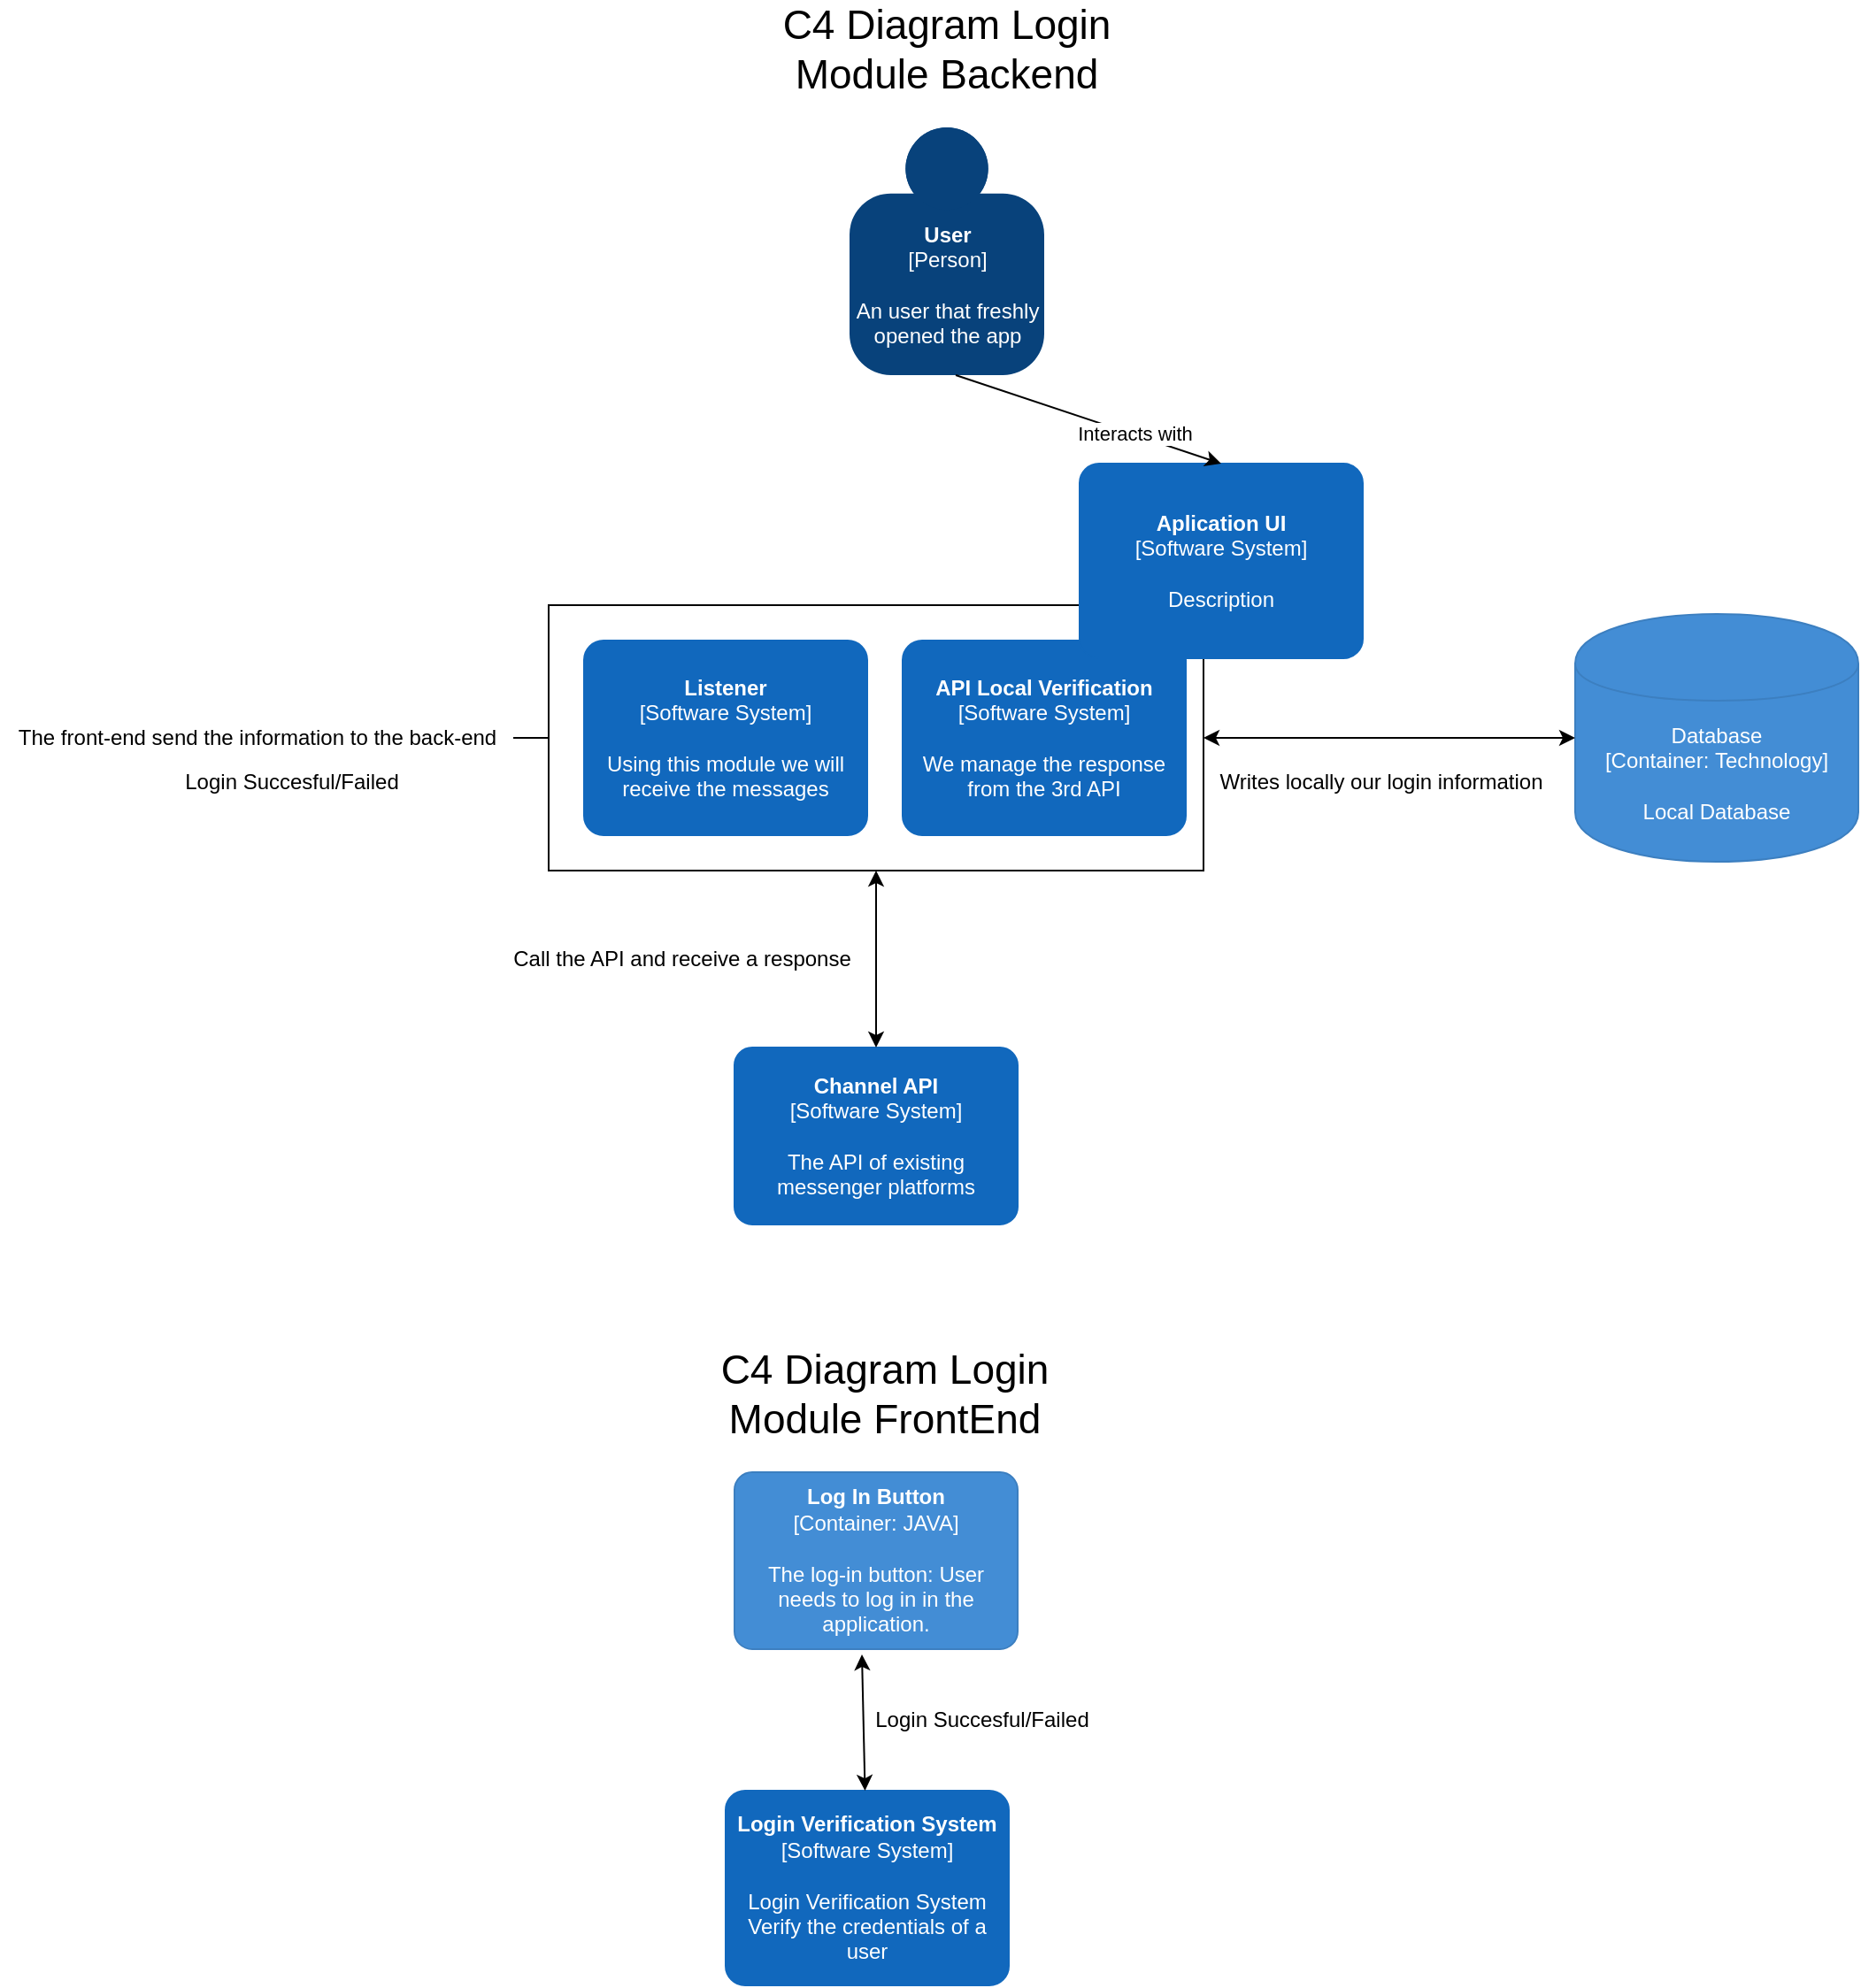 <mxfile version="14.5.3" type="github" pages="4">
  <diagram name="Login Module" id="3mVHYXctMBW3wJz3Hiqr">
    <mxGraphModel dx="1038" dy="2886" grid="1" gridSize="10" guides="1" tooltips="1" connect="1" arrows="1" fold="1" page="1" pageScale="1" pageWidth="827" pageHeight="1169" math="0" shadow="0">
      <root>
        <mxCell id="o9i_BpebNKQVFLbcYuT6-0" />
        <mxCell id="o9i_BpebNKQVFLbcYuT6-1" parent="o9i_BpebNKQVFLbcYuT6-0" />
        <mxCell id="jM7TTQUF3KDPgawycMoC-5" value="" style="edgeStyle=orthogonalEdgeStyle;rounded=0;orthogonalLoop=1;jettySize=auto;html=1;" edge="1" parent="o9i_BpebNKQVFLbcYuT6-1" source="mfj9_3gTwRDB2nDZH38S-2" target="mfj9_3gTwRDB2nDZH38S-13">
          <mxGeometry relative="1" as="geometry" />
        </mxCell>
        <mxCell id="mfj9_3gTwRDB2nDZH38S-2" value="The front-end send the information to the back-end" style="text;html=1;align=center;verticalAlign=middle;resizable=0;points=[];autosize=1;" parent="o9i_BpebNKQVFLbcYuT6-1" vertex="1">
          <mxGeometry x="90" y="-1425" width="290" height="20" as="geometry" />
        </mxCell>
        <object placeholders="1" c4Type="Database" c4Technology="Technology" c4Description="Local Database" label="%c4Type%&lt;div&gt;[Container:&amp;nbsp;%c4Technology%]&lt;/div&gt;&lt;br&gt;&lt;div&gt;%c4Description%&lt;/div&gt;" id="mfj9_3gTwRDB2nDZH38S-3">
          <mxCell style="shape=cylinder;whiteSpace=wrap;html=1;boundedLbl=1;rounded=0;labelBackgroundColor=none;fillColor=#438DD5;fontSize=12;fontColor=#ffffff;align=center;strokeColor=#3C7FC0;metaEdit=1;points=[[0.5,0,0],[1,0.25,0],[1,0.5,0],[1,0.75,0],[0.5,1,0],[0,0.75,0],[0,0.5,0],[0,0.25,0]];metaData={&quot;c4Type&quot;:{&quot;editable&quot;:false}};" parent="o9i_BpebNKQVFLbcYuT6-1" vertex="1">
            <mxGeometry x="980" y="-1485" width="160" height="140" as="geometry" />
          </mxCell>
        </object>
        <object placeholders="1" c4Name="Channel API" c4Type="Software System" c4Description="The API of existing messenger platforms" label="&lt;b&gt;%c4Name%&lt;/b&gt;&lt;div&gt;[%c4Type%]&lt;/div&gt;&lt;br&gt;&lt;div&gt;%c4Description%&lt;/div&gt;" id="mfj9_3gTwRDB2nDZH38S-4">
          <mxCell style="rounded=1;whiteSpace=wrap;html=1;labelBackgroundColor=none;fillColor=#1168BD;fontColor=#ffffff;align=center;arcSize=10;strokeColor=#1168BD;metaEdit=1;metaData={&quot;c4Type&quot;:{&quot;editable&quot;:false}};points=[[0.25,0,0],[0.5,0,0],[0.75,0,0],[1,0.25,0],[1,0.5,0],[1,0.75,0],[0.75,1,0],[0.5,1,0],[0.25,1,0],[0,0.75,0],[0,0.5,0],[0,0.25,0]];" parent="o9i_BpebNKQVFLbcYuT6-1" vertex="1">
            <mxGeometry x="505" y="-1240" width="160" height="100" as="geometry" />
          </mxCell>
        </object>
        <mxCell id="mfj9_3gTwRDB2nDZH38S-5" value="" style="endArrow=classic;startArrow=classic;html=1;entryX=0.5;entryY=0;entryDx=0;entryDy=0;entryPerimeter=0;exitX=0.5;exitY=1;exitDx=0;exitDy=0;" parent="o9i_BpebNKQVFLbcYuT6-1" source="mfj9_3gTwRDB2nDZH38S-10" target="mfj9_3gTwRDB2nDZH38S-4" edge="1">
          <mxGeometry width="50" height="50" relative="1" as="geometry">
            <mxPoint x="590" y="-1370" as="sourcePoint" />
            <mxPoint x="680" y="-1440" as="targetPoint" />
          </mxGeometry>
        </mxCell>
        <mxCell id="mfj9_3gTwRDB2nDZH38S-6" value="" style="endArrow=classic;startArrow=classic;html=1;exitX=0;exitY=0.5;exitDx=0;exitDy=0;exitPerimeter=0;entryX=1;entryY=0.5;entryDx=0;entryDy=0;" parent="o9i_BpebNKQVFLbcYuT6-1" source="mfj9_3gTwRDB2nDZH38S-3" target="mfj9_3gTwRDB2nDZH38S-10" edge="1">
          <mxGeometry width="50" height="50" relative="1" as="geometry">
            <mxPoint x="630" y="-1390" as="sourcePoint" />
            <mxPoint x="650" y="-1435" as="targetPoint" />
          </mxGeometry>
        </mxCell>
        <mxCell id="mfj9_3gTwRDB2nDZH38S-8" value="Login Succesful/Failed" style="text;html=1;strokeColor=none;fillColor=none;align=center;verticalAlign=middle;whiteSpace=wrap;rounded=0;" parent="o9i_BpebNKQVFLbcYuT6-1" vertex="1">
          <mxGeometry x="190" y="-1400" width="130" height="20" as="geometry" />
        </mxCell>
        <mxCell id="mfj9_3gTwRDB2nDZH38S-9" value="Writes locally our login information" style="text;html=1;align=center;verticalAlign=middle;resizable=0;points=[];autosize=1;" parent="o9i_BpebNKQVFLbcYuT6-1" vertex="1">
          <mxGeometry x="770" y="-1400" width="200" height="20" as="geometry" />
        </mxCell>
        <mxCell id="mfj9_3gTwRDB2nDZH38S-10" value="" style="rounded=0;whiteSpace=wrap;html=1;" parent="o9i_BpebNKQVFLbcYuT6-1" vertex="1">
          <mxGeometry x="400" y="-1490" width="370" height="150" as="geometry" />
        </mxCell>
        <mxCell id="mfj9_3gTwRDB2nDZH38S-11" value="Call the API and receive a response" style="text;html=1;align=center;verticalAlign=middle;resizable=0;points=[];autosize=1;" parent="o9i_BpebNKQVFLbcYuT6-1" vertex="1">
          <mxGeometry x="370" y="-1300" width="210" height="20" as="geometry" />
        </mxCell>
        <mxCell id="mfj9_3gTwRDB2nDZH38S-12" style="edgeStyle=orthogonalEdgeStyle;rounded=0;orthogonalLoop=1;jettySize=auto;html=1;exitX=0.5;exitY=1;exitDx=0;exitDy=0;" parent="o9i_BpebNKQVFLbcYuT6-1" source="mfj9_3gTwRDB2nDZH38S-10" target="mfj9_3gTwRDB2nDZH38S-10" edge="1">
          <mxGeometry relative="1" as="geometry" />
        </mxCell>
        <object placeholders="1" c4Name="Listener" c4Type="Software System" c4Description="Using this module we will receive the messages" label="&lt;b&gt;%c4Name%&lt;/b&gt;&lt;div&gt;[%c4Type%]&lt;/div&gt;&lt;br&gt;&lt;div&gt;%c4Description%&lt;/div&gt;" id="mfj9_3gTwRDB2nDZH38S-13">
          <mxCell style="rounded=1;whiteSpace=wrap;html=1;labelBackgroundColor=none;fillColor=#1168BD;fontColor=#ffffff;align=center;arcSize=10;strokeColor=#1168BD;metaEdit=1;metaData={&quot;c4Type&quot;:{&quot;editable&quot;:false}};points=[[0.25,0,0],[0.5,0,0],[0.75,0,0],[1,0.25,0],[1,0.5,0],[1,0.75,0],[0.75,1,0],[0.5,1,0],[0.25,1,0],[0,0.75,0],[0,0.5,0],[0,0.25,0]];" parent="o9i_BpebNKQVFLbcYuT6-1" vertex="1">
            <mxGeometry x="420" y="-1470" width="160" height="110" as="geometry" />
          </mxCell>
        </object>
        <object placeholders="1" c4Name="API Local Verification" c4Type="Software System" c4Description="We manage the response from the 3rd API" label="&lt;b&gt;%c4Name%&lt;/b&gt;&lt;div&gt;[%c4Type%]&lt;/div&gt;&lt;br&gt;&lt;div&gt;%c4Description%&lt;/div&gt;" id="mfj9_3gTwRDB2nDZH38S-14">
          <mxCell style="rounded=1;whiteSpace=wrap;html=1;labelBackgroundColor=none;fillColor=#1168BD;fontColor=#ffffff;align=center;arcSize=10;strokeColor=#1168BD;metaEdit=1;metaData={&quot;c4Type&quot;:{&quot;editable&quot;:false}};points=[[0.25,0,0],[0.5,0,0],[0.75,0,0],[1,0.25,0],[1,0.5,0],[1,0.75,0],[0.75,1,0],[0.5,1,0],[0.25,1,0],[0,0.75,0],[0,0.5,0],[0,0.25,0]];" parent="o9i_BpebNKQVFLbcYuT6-1" vertex="1">
            <mxGeometry x="600" y="-1470" width="160" height="110.0" as="geometry" />
          </mxCell>
        </object>
        <mxCell id="mfj9_3gTwRDB2nDZH38S-15" value="&lt;font style=&quot;font-size: 23px&quot;&gt;C4 Diagram Login Module Backend&lt;br&gt;&lt;br&gt;&lt;/font&gt;" style="text;html=1;strokeColor=none;fillColor=none;align=center;verticalAlign=middle;whiteSpace=wrap;rounded=0;" parent="o9i_BpebNKQVFLbcYuT6-1" vertex="1">
          <mxGeometry x="505" y="-1800" width="240" height="20" as="geometry" />
        </mxCell>
        <object placeholders="1" c4Name="Login Verification System&#xa;" c4Type="Software System" c4Description="Login Verification System&#xa;Verify the credentials of a user" label="&lt;b&gt;%c4Name%&lt;/b&gt;&lt;div&gt;[%c4Type%]&lt;/div&gt;&lt;br&gt;&lt;div&gt;%c4Description%&lt;/div&gt;" id="mfj9_3gTwRDB2nDZH38S-18">
          <mxCell style="rounded=1;whiteSpace=wrap;html=1;labelBackgroundColor=none;fillColor=#1168BD;fontColor=#ffffff;align=center;arcSize=10;strokeColor=#1168BD;metaEdit=1;metaData={&quot;c4Type&quot;:{&quot;editable&quot;:false}};points=[[0.25,0,0],[0.5,0,0],[0.75,0,0],[1,0.25,0],[1,0.5,0],[1,0.75,0],[0.75,1,0],[0.5,1,0],[0.25,1,0],[0,0.75,0],[0,0.5,0],[0,0.25,0]];" parent="o9i_BpebNKQVFLbcYuT6-1" vertex="1">
            <mxGeometry x="500" y="-820" width="160" height="110.0" as="geometry" />
          </mxCell>
        </object>
        <mxCell id="NFeTCtPL6oImeVz8NYII-0" value="&lt;font style=&quot;font-size: 23px&quot;&gt;C4 Diagram Login Module FrontEnd&lt;br&gt;&lt;br&gt;&lt;/font&gt;" style="text;html=1;strokeColor=none;fillColor=none;align=center;verticalAlign=middle;whiteSpace=wrap;rounded=0;" parent="o9i_BpebNKQVFLbcYuT6-1" vertex="1">
          <mxGeometry x="470" y="-1040" width="240" height="20" as="geometry" />
        </mxCell>
        <object placeholders="1" c4Name="Log In Button " c4Type="Container" c4Technology="JAVA" c4Description="The log-in button: User needs to log in in the application." label="&lt;b&gt;%c4Name%&lt;/b&gt;&lt;div&gt;[%c4Type%: %c4Technology%]&lt;/div&gt;&lt;br&gt;&lt;div&gt;%c4Description%&lt;/div&gt;" id="V37fsZrMIBmLFvKWEId--0">
          <mxCell style="rounded=1;whiteSpace=wrap;html=1;labelBackgroundColor=none;fillColor=#438DD5;fontColor=#ffffff;align=center;arcSize=10;strokeColor=#3C7FC0;metaEdit=1;metaData={&quot;c4Type&quot;:{&quot;editable&quot;:false}};points=[[0.25,0,0],[0.5,0,0],[0.75,0,0],[1,0.25,0],[1,0.5,0],[1,0.75,0],[0.75,1,0],[0.5,1,0],[0.25,1,0],[0,0.75,0],[0,0.5,0],[0,0.25,0]];" parent="o9i_BpebNKQVFLbcYuT6-1" vertex="1">
            <mxGeometry x="505" y="-1000" width="160" height="100" as="geometry" />
          </mxCell>
        </object>
        <mxCell id="V37fsZrMIBmLFvKWEId--3" value="" style="endArrow=classic;startArrow=classic;html=1;exitX=0.45;exitY=1.03;exitDx=0;exitDy=0;exitPerimeter=0;" parent="o9i_BpebNKQVFLbcYuT6-1" source="V37fsZrMIBmLFvKWEId--0" target="mfj9_3gTwRDB2nDZH38S-18" edge="1">
          <mxGeometry width="50" height="50" relative="1" as="geometry">
            <mxPoint x="620" y="-930" as="sourcePoint" />
            <mxPoint x="670" y="-980" as="targetPoint" />
          </mxGeometry>
        </mxCell>
        <mxCell id="V37fsZrMIBmLFvKWEId--4" value="Login Succesful/Failed" style="text;html=1;strokeColor=none;fillColor=none;align=center;verticalAlign=middle;whiteSpace=wrap;rounded=0;" parent="o9i_BpebNKQVFLbcYuT6-1" vertex="1">
          <mxGeometry x="580" y="-870" width="130" height="20" as="geometry" />
        </mxCell>
        <object placeholders="1" c4Name="User" c4Type="Person" c4Description="An user that freshly&#xa; opened the app" label="&lt;b&gt;%c4Name%&lt;/b&gt;&lt;div&gt;[%c4Type%]&lt;/div&gt;&lt;br&gt;&lt;div&gt;%c4Description%&lt;/div&gt;" id="ytyJmYb3KqyjJYJnErVl-0">
          <mxCell style="html=1;dashed=0;whitespace=wrap;fillColor=#08427b;strokeColor=none;fontColor=#ffffff;shape=mxgraph.c4.person;align=center;metaEdit=1;points=[[0.5,0,0],[1,0.5,0],[1,0.75,0],[0.75,1,0],[0.5,1,0],[0.25,1,0],[0,0.75,0],[0,0.5,0]];metaData={&quot;c4Type&quot;:{&quot;editable&quot;:false}};" vertex="1" parent="o9i_BpebNKQVFLbcYuT6-1">
            <mxGeometry x="570" y="-1760" width="110.0" height="140" as="geometry" />
          </mxCell>
        </object>
        <object placeholders="1" c4Name="Aplication UI" c4Type="Software System" c4Description="Description" label="&lt;b&gt;%c4Name%&lt;/b&gt;&lt;div&gt;[%c4Type%]&lt;/div&gt;&lt;br&gt;&lt;div&gt;%c4Description%&lt;/div&gt;" id="jM7TTQUF3KDPgawycMoC-4">
          <mxCell style="rounded=1;whiteSpace=wrap;html=1;labelBackgroundColor=none;fillColor=#1168BD;fontColor=#ffffff;align=center;arcSize=10;strokeColor=#1168BD;metaEdit=1;metaData={&quot;c4Type&quot;:{&quot;editable&quot;:false}};points=[[0.25,0,0],[0.5,0,0],[0.75,0,0],[1,0.25,0],[1,0.5,0],[1,0.75,0],[0.75,1,0],[0.5,1,0],[0.25,1,0],[0,0.75,0],[0,0.5,0],[0,0.25,0]];" vertex="1" parent="o9i_BpebNKQVFLbcYuT6-1">
            <mxGeometry x="700" y="-1570" width="160" height="110.0" as="geometry" />
          </mxCell>
        </object>
        <mxCell id="jM7TTQUF3KDPgawycMoC-6" value="" style="endArrow=classic;html=1;entryX=0.5;entryY=0;entryDx=0;entryDy=0;entryPerimeter=0;" edge="1" parent="o9i_BpebNKQVFLbcYuT6-1" target="jM7TTQUF3KDPgawycMoC-4">
          <mxGeometry width="50" height="50" relative="1" as="geometry">
            <mxPoint x="630" y="-1620" as="sourcePoint" />
            <mxPoint x="680" y="-1550" as="targetPoint" />
          </mxGeometry>
        </mxCell>
        <mxCell id="jM7TTQUF3KDPgawycMoC-7" value="Interacts with" style="edgeLabel;html=1;align=center;verticalAlign=middle;resizable=0;points=[];" vertex="1" connectable="0" parent="jM7TTQUF3KDPgawycMoC-6">
          <mxGeometry x="0.338" relative="1" as="geometry">
            <mxPoint y="-1" as="offset" />
          </mxGeometry>
        </mxCell>
      </root>
    </mxGraphModel>
  </diagram>
  <diagram name="Select Channel Module" id="QWqTEnkOtP9ACVPwiv00">
    <mxGraphModel dx="1038" dy="2886" grid="1" gridSize="10" guides="1" tooltips="1" connect="1" arrows="1" fold="1" page="1" pageScale="1" pageWidth="827" pageHeight="1169" math="0" shadow="0">
      <root>
        <mxCell id="mQUH3nDY8lA-0CQJi3Wt-0" />
        <mxCell id="mQUH3nDY8lA-0CQJi3Wt-1" parent="mQUH3nDY8lA-0CQJi3Wt-0" />
        <object placeholders="1" c4Name="Client" c4Type="Person" c4Description="The person that will use our app&#xa;" label="&lt;b&gt;%c4Name%&lt;/b&gt;&lt;div&gt;[%c4Type%]&lt;/div&gt;&lt;br&gt;&lt;div&gt;%c4Description%&lt;/div&gt;" id="FnzFOdDF_Y4rKR_L5Dfv-0">
          <mxCell style="html=1;dashed=0;whitespace=wrap;fillColor=#08427b;strokeColor=none;fontColor=#ffffff;shape=mxgraph.c4.person;align=center;metaEdit=1;points=[[0.5,0,0],[1,0.5,0],[1,0.75,0],[0.75,1,0],[0.5,1,0],[0.25,1,0],[0,0.75,0],[0,0.5,0]];metaData={&quot;c4Type&quot;:{&quot;editable&quot;:false}};" parent="mQUH3nDY8lA-0CQJi3Wt-1" vertex="1">
            <mxGeometry x="255" y="-1320" width="190" height="170" as="geometry" />
          </mxCell>
        </object>
        <mxCell id="FnzFOdDF_Y4rKR_L5Dfv-1" value="" style="endArrow=classic;html=1;exitX=0.5;exitY=1;exitDx=0;exitDy=0;exitPerimeter=0;entryX=0.5;entryY=0;entryDx=0;entryDy=0;" parent="mQUH3nDY8lA-0CQJi3Wt-1" source="FnzFOdDF_Y4rKR_L5Dfv-0" target="FnzFOdDF_Y4rKR_L5Dfv-2" edge="1">
          <mxGeometry width="50" height="50" relative="1" as="geometry">
            <mxPoint x="650" y="-760" as="sourcePoint" />
            <mxPoint x="345" y="-1080" as="targetPoint" />
          </mxGeometry>
        </mxCell>
        <mxCell id="FnzFOdDF_Y4rKR_L5Dfv-2" value="" style="rounded=0;whiteSpace=wrap;html=1;" parent="mQUH3nDY8lA-0CQJi3Wt-1" vertex="1">
          <mxGeometry x="40" y="-1075" width="620" height="225" as="geometry" />
        </mxCell>
        <object placeholders="1" c4Name="Add Channel" c4Type="Software System" c4Description="Using this button we can add new channels" label="&lt;b&gt;%c4Name%&lt;/b&gt;&lt;div&gt;[%c4Type%]&lt;/div&gt;&lt;br&gt;&lt;div&gt;%c4Description%&lt;/div&gt;" id="FnzFOdDF_Y4rKR_L5Dfv-3">
          <mxCell style="rounded=1;whiteSpace=wrap;html=1;labelBackgroundColor=none;fillColor=#1168BD;fontColor=#ffffff;align=center;arcSize=10;strokeColor=#1168BD;metaEdit=1;metaData={&quot;c4Type&quot;:{&quot;editable&quot;:false}};points=[[0.25,0,0],[0.5,0,0],[0.75,0,0],[1,0.25,0],[1,0.5,0],[1,0.75,0],[0.75,1,0],[0.5,1,0],[0.25,1,0],[0,0.75,0],[0,0.5,0],[0,0.25,0]];" parent="mQUH3nDY8lA-0CQJi3Wt-1" vertex="1">
            <mxGeometry x="70" y="-1030" width="160" height="110.0" as="geometry" />
          </mxCell>
        </object>
        <object placeholders="1" c4Name="Delete Channel" c4Type="Software System" c4Description="Description" label="&lt;b&gt;%c4Name%&lt;/b&gt;&lt;div&gt;[%c4Type%]&lt;/div&gt;&lt;br&gt;&lt;div&gt;%c4Description%&lt;/div&gt;" id="FnzFOdDF_Y4rKR_L5Dfv-4">
          <mxCell style="rounded=1;whiteSpace=wrap;html=1;labelBackgroundColor=none;fillColor=#1168BD;fontColor=#ffffff;align=center;arcSize=10;strokeColor=#1168BD;metaEdit=1;metaData={&quot;c4Type&quot;:{&quot;editable&quot;:false}};points=[[0.25,0,0],[0.5,0,0],[0.75,0,0],[1,0.25,0],[1,0.5,0],[1,0.75,0],[0.75,1,0],[0.5,1,0],[0.25,1,0],[0,0.75,0],[0,0.5,0],[0,0.25,0]];" parent="mQUH3nDY8lA-0CQJi3Wt-1" vertex="1">
            <mxGeometry x="260" y="-1030" width="160" height="110.0" as="geometry" />
          </mxCell>
        </object>
        <mxCell id="FnzFOdDF_Y4rKR_L5Dfv-5" value="Principal Board" style="text;html=1;strokeColor=none;fillColor=none;align=center;verticalAlign=middle;whiteSpace=wrap;rounded=0;" parent="mQUH3nDY8lA-0CQJi3Wt-1" vertex="1">
          <mxGeometry x="20" y="-870" width="130" height="20" as="geometry" />
        </mxCell>
        <object placeholders="1" c4Name="Select Channel" c4Type="Software System" c4Description="Using this button we will select an existing channel" label="&lt;b&gt;%c4Name%&lt;/b&gt;&lt;div&gt;[%c4Type%]&lt;/div&gt;&lt;br&gt;&lt;div&gt;%c4Description%&lt;/div&gt;" id="FnzFOdDF_Y4rKR_L5Dfv-6">
          <mxCell style="rounded=1;whiteSpace=wrap;html=1;labelBackgroundColor=none;fillColor=#1168BD;fontColor=#ffffff;align=center;arcSize=10;strokeColor=#1168BD;metaEdit=1;metaData={&quot;c4Type&quot;:{&quot;editable&quot;:false}};points=[[0.25,0,0],[0.5,0,0],[0.75,0,0],[1,0.25,0],[1,0.5,0],[1,0.75,0],[0.75,1,0],[0.5,1,0],[0.25,1,0],[0,0.75,0],[0,0.5,0],[0,0.25,0]];" parent="mQUH3nDY8lA-0CQJi3Wt-1" vertex="1">
            <mxGeometry x="460" y="-1030" width="180" height="110" as="geometry" />
          </mxCell>
        </object>
        <mxCell id="FnzFOdDF_Y4rKR_L5Dfv-7" style="edgeStyle=orthogonalEdgeStyle;rounded=0;orthogonalLoop=1;jettySize=auto;html=1;exitX=0.5;exitY=1;exitDx=0;exitDy=0;" parent="mQUH3nDY8lA-0CQJi3Wt-1" source="FnzFOdDF_Y4rKR_L5Dfv-2" target="FnzFOdDF_Y4rKR_L5Dfv-2" edge="1">
          <mxGeometry relative="1" as="geometry" />
        </mxCell>
        <mxCell id="FnzFOdDF_Y4rKR_L5Dfv-8" style="edgeStyle=orthogonalEdgeStyle;rounded=0;orthogonalLoop=1;jettySize=auto;html=1;exitX=0.5;exitY=1;exitDx=0;exitDy=0;" parent="mQUH3nDY8lA-0CQJi3Wt-1" source="FnzFOdDF_Y4rKR_L5Dfv-2" target="FnzFOdDF_Y4rKR_L5Dfv-2" edge="1">
          <mxGeometry relative="1" as="geometry" />
        </mxCell>
        <mxCell id="FnzFOdDF_Y4rKR_L5Dfv-9" style="edgeStyle=orthogonalEdgeStyle;rounded=0;orthogonalLoop=1;jettySize=auto;html=1;exitX=0.5;exitY=1;exitDx=0;exitDy=0;" parent="mQUH3nDY8lA-0CQJi3Wt-1" source="FnzFOdDF_Y4rKR_L5Dfv-2" target="FnzFOdDF_Y4rKR_L5Dfv-2" edge="1">
          <mxGeometry relative="1" as="geometry" />
        </mxCell>
        <object placeholders="1" c4Name="API Service" c4Type="Software System" c4Description="The existing messenger API" label="&lt;b&gt;%c4Name%&lt;/b&gt;&lt;div&gt;[%c4Type%]&lt;/div&gt;&lt;br&gt;&lt;div&gt;%c4Description%&lt;/div&gt;" id="FnzFOdDF_Y4rKR_L5Dfv-10">
          <mxCell style="rounded=1;whiteSpace=wrap;html=1;labelBackgroundColor=none;fillColor=#999999;fontColor=#ffffff;align=center;arcSize=10;strokeColor=#8A8A8A;metaEdit=1;metaData={&quot;c4Type&quot;:{&quot;editable&quot;:false}};points=[[0.25,0,0],[0.5,0,0],[0.75,0,0],[1,0.25,0],[1,0.5,0],[1,0.75,0],[0.75,1,0],[0.5,1,0],[0.25,1,0],[0,0.75,0],[0,0.5,0],[0,0.25,0]];" parent="mQUH3nDY8lA-0CQJi3Wt-1" vertex="1">
            <mxGeometry x="270" y="-790" width="160" height="110.0" as="geometry" />
          </mxCell>
        </object>
        <mxCell id="FnzFOdDF_Y4rKR_L5Dfv-11" value="" style="endArrow=classic;startArrow=classic;html=1;exitX=0.5;exitY=1;exitDx=0;exitDy=0;entryX=0.5;entryY=0;entryDx=0;entryDy=0;entryPerimeter=0;" parent="mQUH3nDY8lA-0CQJi3Wt-1" source="FnzFOdDF_Y4rKR_L5Dfv-2" target="FnzFOdDF_Y4rKR_L5Dfv-10" edge="1">
          <mxGeometry width="50" height="50" relative="1" as="geometry">
            <mxPoint x="350" y="-900" as="sourcePoint" />
            <mxPoint x="400" y="-950" as="targetPoint" />
          </mxGeometry>
        </mxCell>
        <object placeholders="1" c4Name="Select Channel Button " c4Type="Container" c4Technology="JAVA" c4Description="The Select Channel button that will let the costumer choose the messaging platform" label="&lt;b&gt;%c4Name%&lt;/b&gt;&lt;div&gt;[%c4Type%: %c4Technology%]&lt;/div&gt;&lt;br&gt;&lt;div&gt;%c4Description%&lt;/div&gt;" id="u-zlIi6k5A0aTZN8uA1E-0">
          <mxCell style="rounded=1;whiteSpace=wrap;html=1;labelBackgroundColor=none;fillColor=#438DD5;fontColor=#ffffff;align=center;arcSize=10;strokeColor=#3C7FC0;metaEdit=1;metaData={&quot;c4Type&quot;:{&quot;editable&quot;:false}};points=[[0.25,0,0],[0.5,0,0],[0.75,0,0],[1,0.25,0],[1,0.5,0],[1,0.75,0],[0.75,1,0],[0.5,1,0],[0.25,1,0],[0,0.75,0],[0,0.5,0],[0,0.25,0]];" parent="mQUH3nDY8lA-0CQJi3Wt-1" vertex="1">
            <mxGeometry x="300" y="-2000" width="160" height="100" as="geometry" />
          </mxCell>
        </object>
        <mxCell id="u-zlIi6k5A0aTZN8uA1E-1" value="" style="endArrow=classic;html=1;exitX=0.444;exitY=1.01;exitDx=0;exitDy=0;exitPerimeter=0;entryX=0.5;entryY=0;entryDx=0;entryDy=0;entryPerimeter=0;" parent="mQUH3nDY8lA-0CQJi3Wt-1" source="u-zlIi6k5A0aTZN8uA1E-0" edge="1">
          <mxGeometry width="50" height="50" relative="1" as="geometry">
            <mxPoint x="410" y="-1710" as="sourcePoint" />
            <mxPoint x="370" y="-1810" as="targetPoint" />
          </mxGeometry>
        </mxCell>
        <mxCell id="u-zlIi6k5A0aTZN8uA1E-2" value="The front-end send the information to the back-end" style="text;html=1;align=center;verticalAlign=middle;resizable=0;points=[];autosize=1;" parent="mQUH3nDY8lA-0CQJi3Wt-1" vertex="1">
          <mxGeometry x="80" y="-1870" width="290" height="20" as="geometry" />
        </mxCell>
        <object placeholders="1" c4Name="3rd API" c4Type="Software System" c4Description="The API of existing messenger platforms that will send us back the contact list " label="&lt;b&gt;%c4Name%&lt;/b&gt;&lt;div&gt;[%c4Type%]&lt;/div&gt;&lt;br&gt;&lt;div&gt;%c4Description%&lt;/div&gt;" id="u-zlIi6k5A0aTZN8uA1E-3">
          <mxCell style="rounded=1;whiteSpace=wrap;html=1;labelBackgroundColor=none;fillColor=#1168BD;fontColor=#ffffff;align=center;arcSize=10;strokeColor=#1168BD;metaEdit=1;metaData={&quot;c4Type&quot;:{&quot;editable&quot;:false}};points=[[0.25,0,0],[0.5,0,0],[0.75,0,0],[1,0.25,0],[1,0.5,0],[1,0.75,0],[0.75,1,0],[0.5,1,0],[0.25,1,0],[0,0.75,0],[0,0.5,0],[0,0.25,0]];" parent="mQUH3nDY8lA-0CQJi3Wt-1" vertex="1">
            <mxGeometry x="280" y="-1550" width="160" height="100" as="geometry" />
          </mxCell>
        </object>
        <mxCell id="u-zlIi6k5A0aTZN8uA1E-4" value="" style="endArrow=classic;startArrow=classic;html=1;exitX=0.5;exitY=0;exitDx=0;exitDy=0;exitPerimeter=0;entryX=0.438;entryY=0.99;entryDx=0;entryDy=0;entryPerimeter=0;" parent="mQUH3nDY8lA-0CQJi3Wt-1" target="u-zlIi6k5A0aTZN8uA1E-0" edge="1">
          <mxGeometry width="50" height="50" relative="1" as="geometry">
            <mxPoint x="370" y="-1810" as="sourcePoint" />
            <mxPoint x="460" y="-1760" as="targetPoint" />
          </mxGeometry>
        </mxCell>
        <mxCell id="u-zlIi6k5A0aTZN8uA1E-5" value="Call the API and receive a response" style="text;html=1;align=center;verticalAlign=middle;resizable=0;points=[];autosize=1;" parent="mQUH3nDY8lA-0CQJi3Wt-1" vertex="1">
          <mxGeometry x="190" y="-1620" width="210" height="20" as="geometry" />
        </mxCell>
        <mxCell id="u-zlIi6k5A0aTZN8uA1E-6" value="The back-end will send the contact list back&lt;br&gt;" style="text;html=1;align=center;verticalAlign=middle;resizable=0;points=[];autosize=1;" parent="mQUH3nDY8lA-0CQJi3Wt-1" vertex="1">
          <mxGeometry x="370" y="-1870" width="250" height="20" as="geometry" />
        </mxCell>
        <mxCell id="u-zlIi6k5A0aTZN8uA1E-7" value="" style="rounded=1;whiteSpace=wrap;html=1;" parent="mQUH3nDY8lA-0CQJi3Wt-1" vertex="1">
          <mxGeometry x="160" y="-1810" width="400" height="150" as="geometry" />
        </mxCell>
        <object placeholders="1" c4Name="Filtering" c4Type="Software System" c4Description="We will filter the information we got back from API" label="&lt;b&gt;%c4Name%&lt;/b&gt;&lt;div&gt;[%c4Type%]&lt;/div&gt;&lt;br&gt;&lt;div&gt;%c4Description%&lt;/div&gt;" id="u-zlIi6k5A0aTZN8uA1E-8">
          <mxCell style="rounded=1;whiteSpace=wrap;html=1;labelBackgroundColor=none;fillColor=#1168BD;fontColor=#ffffff;align=center;arcSize=10;strokeColor=#1168BD;metaEdit=1;metaData={&quot;c4Type&quot;:{&quot;editable&quot;:false}};points=[[0.25,0,0],[0.5,0,0],[0.75,0,0],[1,0.25,0],[1,0.5,0],[1,0.75,0],[0.75,1,0],[0.5,1,0],[0.25,1,0],[0,0.75,0],[0,0.5,0],[0,0.25,0]];" parent="mQUH3nDY8lA-0CQJi3Wt-1" vertex="1">
            <mxGeometry x="190" y="-1790" width="160" height="110.0" as="geometry" />
          </mxCell>
        </object>
        <object placeholders="1" c4Name="API Request" c4Type="Software System" c4Description="We send a request to the API in seach of the contact list" label="&lt;b&gt;%c4Name%&lt;/b&gt;&lt;div&gt;[%c4Type%]&lt;/div&gt;&lt;br&gt;&lt;div&gt;%c4Description%&lt;/div&gt;" id="u-zlIi6k5A0aTZN8uA1E-9">
          <mxCell style="rounded=0;whiteSpace=wrap;html=1;labelBackgroundColor=none;fillColor=#1168BD;fontColor=#ffffff;align=center;arcSize=10;strokeColor=#1168BD;metaEdit=1;metaData={&quot;c4Type&quot;:{&quot;editable&quot;:false}};points=[[0.25,0,0],[0.5,0,0],[0.75,0,0],[1,0.25,0],[1,0.5,0],[1,0.75,0],[0.75,1,0],[0.5,1,0],[0.25,1,0],[0,0.75,0],[0,0.5,0],[0,0.25,0]];" parent="mQUH3nDY8lA-0CQJi3Wt-1" vertex="1">
            <mxGeometry x="390" y="-1790" width="160" height="110.0" as="geometry" />
          </mxCell>
        </object>
        <mxCell id="u-zlIi6k5A0aTZN8uA1E-10" value="" style="endArrow=classic;startArrow=classic;html=1;entryX=0.5;entryY=0;entryDx=0;entryDy=0;entryPerimeter=0;exitX=0.5;exitY=1;exitDx=0;exitDy=0;exitPerimeter=0;" parent="mQUH3nDY8lA-0CQJi3Wt-1" source="u-zlIi6k5A0aTZN8uA1E-9" target="u-zlIi6k5A0aTZN8uA1E-3" edge="1">
          <mxGeometry width="50" height="50" relative="1" as="geometry">
            <mxPoint x="370" y="-1700" as="sourcePoint" />
            <mxPoint x="460" y="-1760" as="targetPoint" />
          </mxGeometry>
        </mxCell>
        <mxCell id="u-zlIi6k5A0aTZN8uA1E-11" value="" style="endArrow=classic;html=1;exitX=0;exitY=0.5;exitDx=0;exitDy=0;exitPerimeter=0;entryX=1;entryY=0.5;entryDx=0;entryDy=0;entryPerimeter=0;" parent="mQUH3nDY8lA-0CQJi3Wt-1" source="u-zlIi6k5A0aTZN8uA1E-9" target="u-zlIi6k5A0aTZN8uA1E-8" edge="1">
          <mxGeometry width="50" height="50" relative="1" as="geometry">
            <mxPoint x="410" y="-1660" as="sourcePoint" />
            <mxPoint x="460" y="-1710" as="targetPoint" />
          </mxGeometry>
        </mxCell>
        <mxCell id="qSaMrAcnF_n6ooPkf43Y-0" value="&lt;font style=&quot;font-size: 23px&quot;&gt;C4 Diagram Selection Module Backend&lt;/font&gt;" style="text;html=1;strokeColor=none;fillColor=none;align=center;verticalAlign=middle;whiteSpace=wrap;rounded=0;" parent="mQUH3nDY8lA-0CQJi3Wt-1" vertex="1">
          <mxGeometry x="210" y="-2050" width="340" height="20" as="geometry" />
        </mxCell>
        <mxCell id="wI8w5GmFMU5EdbHrGvh7-0" value="&lt;font style=&quot;font-size: 23px&quot;&gt;C4 Diagram Selection Module FrontEnd&lt;/font&gt;" style="text;html=1;strokeColor=none;fillColor=none;align=center;verticalAlign=middle;whiteSpace=wrap;rounded=0;" parent="mQUH3nDY8lA-0CQJi3Wt-1" vertex="1">
          <mxGeometry x="180" y="-1360" width="340" height="20" as="geometry" />
        </mxCell>
      </root>
    </mxGraphModel>
  </diagram>
  <diagram name="Send Message Module" id="Guk4AuIiQkaXeEMAA8VQ">
    <mxGraphModel dx="1865" dy="548" grid="1" gridSize="10" guides="1" tooltips="1" connect="1" arrows="1" fold="1" page="1" pageScale="1" pageWidth="827" pageHeight="1169" math="0" shadow="0">
      <root>
        <mxCell id="QX4rX3mfWf0FfhNPfQnd-0" />
        <mxCell id="QX4rX3mfWf0FfhNPfQnd-1" parent="QX4rX3mfWf0FfhNPfQnd-0" />
        <object placeholders="1" c4Name="User" c4Type="Person" c4Description="User that selected a contact &#xa;from the list of contacts" label="&lt;b&gt;%c4Name%&lt;/b&gt;&lt;div&gt;[%c4Type%]&lt;/div&gt;&lt;br&gt;&lt;div&gt;%c4Description%&lt;/div&gt;" id="6R8gSCNAFCSRrQYCPY57-0">
          <mxCell style="html=1;dashed=0;whitespace=wrap;fillColor=#08427b;strokeColor=none;fontColor=#ffffff;shape=mxgraph.c4.person;align=center;metaEdit=1;points=[[0.5,0,0],[1,0.5,0],[1,0.75,0],[0.75,1,0],[0.5,1,0],[0.25,1,0],[0,0.75,0],[0,0.5,0]];metaData={&quot;c4Type&quot;:{&quot;editable&quot;:false}};" parent="QX4rX3mfWf0FfhNPfQnd-1" vertex="1">
            <mxGeometry x="440" y="110" width="160" height="180" as="geometry" />
          </mxCell>
        </object>
        <mxCell id="6R8gSCNAFCSRrQYCPY57-1" value="" style="endArrow=classic;html=1;entryX=0.5;entryY=0;entryDx=0;entryDy=0;entryPerimeter=0;exitX=0.5;exitY=1;exitDx=0;exitDy=0;exitPerimeter=0;" parent="QX4rX3mfWf0FfhNPfQnd-1" source="6R8gSCNAFCSRrQYCPY57-0" target="6R8gSCNAFCSRrQYCPY57-3" edge="1">
          <mxGeometry width="50" height="50" relative="1" as="geometry">
            <mxPoint x="430" y="300" as="sourcePoint" />
            <mxPoint x="520" y="350" as="targetPoint" />
          </mxGeometry>
        </mxCell>
        <mxCell id="6R8gSCNAFCSRrQYCPY57-2" value="Interacts with" style="edgeLabel;html=1;align=center;verticalAlign=middle;resizable=0;points=[];" parent="6R8gSCNAFCSRrQYCPY57-1" vertex="1" connectable="0">
          <mxGeometry x="0.28" y="-2" relative="1" as="geometry">
            <mxPoint as="offset" />
          </mxGeometry>
        </mxCell>
        <object placeholders="1" c4Name="Aplication UI" c4Type="Container" c4Technology="Java" c4Description="Shows all the messages of the current selected contact and provides communication functionalities" label="&lt;b&gt;%c4Name%&lt;/b&gt;&lt;div&gt;[%c4Type%: %c4Technology%]&lt;/div&gt;&lt;br&gt;&lt;div&gt;%c4Description%&lt;/div&gt;" id="6R8gSCNAFCSRrQYCPY57-3">
          <mxCell style="rounded=1;whiteSpace=wrap;html=1;labelBackgroundColor=none;fillColor=#438DD5;fontColor=#ffffff;align=center;arcSize=10;strokeColor=#3C7FC0;metaEdit=1;metaData={&quot;c4Type&quot;:{&quot;editable&quot;:false}};points=[[0.25,0,0],[0.5,0,0],[0.75,0,0],[1,0.25,0],[1,0.5,0],[1,0.75,0],[0.75,1,0],[0.5,1,0],[0.25,1,0],[0,0.75,0],[0,0.5,0],[0,0.25,0]];" parent="QX4rX3mfWf0FfhNPfQnd-1" vertex="1">
            <mxGeometry x="440" y="360" width="160" height="110.0" as="geometry" />
          </mxCell>
        </object>
        <object placeholders="1" c4Name="Aplication API" c4Type="ExecutionEnvironment" c4Application="v1.0" label="&lt;div style=&quot;text-align: left&quot;&gt;%c4Name%&lt;/div&gt;&lt;div style=&quot;text-align: left&quot;&gt;[%c4Application%]&lt;/div&gt;" id="6R8gSCNAFCSRrQYCPY57-4">
          <mxCell style="rounded=1;whiteSpace=wrap;html=1;labelBackgroundColor=none;fillColor=#ffffff;fontColor=#000000;align=left;arcSize=5;strokeColor=#000000;verticalAlign=bottom;metaEdit=1;metaData={&quot;c4Type&quot;:{&quot;editable&quot;:false}};points=[[0.25,0,0],[0.5,0,0],[0.75,0,0],[1,0.25,0],[1,0.5,0],[1,0.75,0],[0.75,1,0],[0.5,1,0],[0.25,1,0],[0,0.75,0],[0,0.5,0],[0,0.25,0]];" parent="QX4rX3mfWf0FfhNPfQnd-1" vertex="1">
            <mxGeometry x="150" y="555" width="570" height="180" as="geometry" />
          </mxCell>
        </object>
        <mxCell id="6R8gSCNAFCSRrQYCPY57-5" value="" style="endArrow=classic;html=1;entryX=0.5;entryY=0;entryDx=0;entryDy=0;entryPerimeter=0;exitX=0.25;exitY=1;exitDx=0;exitDy=0;exitPerimeter=0;" parent="QX4rX3mfWf0FfhNPfQnd-1" source="6R8gSCNAFCSRrQYCPY57-3" target="EmnsGkhcUmimmquGP0d--0" edge="1">
          <mxGeometry width="50" height="50" relative="1" as="geometry">
            <mxPoint x="530" y="280" as="sourcePoint" />
            <mxPoint x="250" y="575" as="targetPoint" />
          </mxGeometry>
        </mxCell>
        <mxCell id="6R8gSCNAFCSRrQYCPY57-6" value="Makes API calls to&amp;nbsp;" style="edgeLabel;html=1;align=center;verticalAlign=middle;resizable=0;points=[];" parent="6R8gSCNAFCSRrQYCPY57-5" vertex="1" connectable="0">
          <mxGeometry x="0.28" y="-2" relative="1" as="geometry">
            <mxPoint x="27.91" y="-18.52" as="offset" />
          </mxGeometry>
        </mxCell>
        <mxCell id="ohcIhqdVafqrEyvv1l_J-3" value="" style="endArrow=classic;html=1;entryX=0.5;entryY=0;entryDx=0;entryDy=0;entryPerimeter=0;exitX=0.5;exitY=1;exitDx=0;exitDy=0;exitPerimeter=0;" parent="QX4rX3mfWf0FfhNPfQnd-1" source="6R8gSCNAFCSRrQYCPY57-3" target="EmnsGkhcUmimmquGP0d--1" edge="1">
          <mxGeometry width="50" height="50" relative="1" as="geometry">
            <mxPoint x="490" y="450" as="sourcePoint" />
            <mxPoint x="420" y="575" as="targetPoint" />
          </mxGeometry>
        </mxCell>
        <mxCell id="ohcIhqdVafqrEyvv1l_J-4" value="Makes API calls to&amp;nbsp;" style="edgeLabel;html=1;align=center;verticalAlign=middle;resizable=0;points=[];" parent="ohcIhqdVafqrEyvv1l_J-3" vertex="1" connectable="0">
          <mxGeometry x="0.28" y="-2" relative="1" as="geometry">
            <mxPoint x="38.85" y="-24.25" as="offset" />
          </mxGeometry>
        </mxCell>
        <mxCell id="ohcIhqdVafqrEyvv1l_J-6" value="" style="endArrow=classic;html=1;entryX=0.5;entryY=0;entryDx=0;entryDy=0;entryPerimeter=0;exitX=0.75;exitY=1;exitDx=0;exitDy=0;exitPerimeter=0;" parent="QX4rX3mfWf0FfhNPfQnd-1" source="6R8gSCNAFCSRrQYCPY57-3" target="EmnsGkhcUmimmquGP0d--2" edge="1">
          <mxGeometry width="50" height="50" relative="1" as="geometry">
            <mxPoint x="530" y="450" as="sourcePoint" />
            <mxPoint x="610" y="575" as="targetPoint" />
          </mxGeometry>
        </mxCell>
        <mxCell id="ohcIhqdVafqrEyvv1l_J-7" value="Makes API calls to&amp;nbsp;" style="edgeLabel;html=1;align=center;verticalAlign=middle;resizable=0;points=[];" parent="ohcIhqdVafqrEyvv1l_J-6" vertex="1" connectable="0">
          <mxGeometry x="0.28" y="-2" relative="1" as="geometry">
            <mxPoint x="9.66" y="-15.92" as="offset" />
          </mxGeometry>
        </mxCell>
        <object placeholders="1" c4Name="Channel API" c4Type="Software System" c4Description="The internal API of the current channel" label="&lt;b&gt;%c4Name%&lt;/b&gt;&lt;div&gt;[%c4Type%]&lt;/div&gt;&lt;br&gt;&lt;div&gt;%c4Description%&lt;/div&gt;" id="ohcIhqdVafqrEyvv1l_J-8">
          <mxCell style="rounded=1;whiteSpace=wrap;html=1;labelBackgroundColor=none;fillColor=#999999;fontColor=#ffffff;align=center;arcSize=10;strokeColor=#8A8A8A;metaEdit=1;metaData={&quot;c4Type&quot;:{&quot;editable&quot;:false}};points=[[0.25,0,0],[0.5,0,0],[0.75,0,0],[1,0.25,0],[1,0.5,0],[1,0.75,0],[0.75,1,0],[0.5,1,0],[0.25,1,0],[0,0.75,0],[0,0.5,0],[0,0.25,0]];" parent="QX4rX3mfWf0FfhNPfQnd-1" vertex="1">
            <mxGeometry x="920" y="575" width="160" height="110.0" as="geometry" />
          </mxCell>
        </object>
        <mxCell id="KIyKfca_J-JseW51ahed-0" value="" style="endArrow=classic;html=1;entryX=0;entryY=0.5;entryDx=0;entryDy=0;entryPerimeter=0;exitX=1;exitY=0.5;exitDx=0;exitDy=0;exitPerimeter=0;" parent="QX4rX3mfWf0FfhNPfQnd-1" source="6R8gSCNAFCSRrQYCPY57-4" target="ohcIhqdVafqrEyvv1l_J-8" edge="1">
          <mxGeometry width="50" height="50" relative="1" as="geometry">
            <mxPoint x="530" y="710" as="sourcePoint" />
            <mxPoint x="440" y="780" as="targetPoint" />
            <Array as="points" />
          </mxGeometry>
        </mxCell>
        <mxCell id="KIyKfca_J-JseW51ahed-1" value="Makes API calls to" style="edgeLabel;html=1;align=center;verticalAlign=middle;resizable=0;points=[];" parent="KIyKfca_J-JseW51ahed-0" vertex="1" connectable="0">
          <mxGeometry x="0.28" y="-2" relative="1" as="geometry">
            <mxPoint x="-17.79" y="-2.42" as="offset" />
          </mxGeometry>
        </mxCell>
        <object placeholders="1" c4Name="Get messages" c4Type="Component" c4Technology="Java" c4Description="This return all the messages between the current &#xa;user and contact" label="&lt;b&gt;%c4Name%&lt;/b&gt;&lt;div&gt;[%c4Type%: %c4Technology%]&lt;/div&gt;&lt;br&gt;&lt;div&gt;%c4Description%&lt;/div&gt;" id="EmnsGkhcUmimmquGP0d--0">
          <mxCell style="rounded=1;whiteSpace=wrap;html=1;labelBackgroundColor=none;fillColor=#85BBF0;fontColor=#ffffff;align=center;arcSize=10;strokeColor=#78A8D8;metaEdit=1;metaData={&quot;c4Type&quot;:{&quot;editable&quot;:false}};points=[[0.25,0,0],[0.5,0,0],[0.75,0,0],[1,0.25,0],[1,0.5,0],[1,0.75,0],[0.75,1,0],[0.5,1,0],[0.25,1,0],[0,0.75,0],[0,0.5,0],[0,0.25,0]];" parent="QX4rX3mfWf0FfhNPfQnd-1" vertex="1">
            <mxGeometry x="170" y="580" width="160" height="110.0" as="geometry" />
          </mxCell>
        </object>
        <object placeholders="1" c4Name="Send messages" c4Type="Component" c4Technology="Java" c4Description="Sending a message from the current user &#xa;to the selected contact" label="&lt;b&gt;%c4Name%&lt;/b&gt;&lt;div&gt;[%c4Type%: %c4Technology%]&lt;/div&gt;&lt;br&gt;&lt;div&gt;%c4Description%&lt;/div&gt;" id="EmnsGkhcUmimmquGP0d--1">
          <mxCell style="rounded=1;whiteSpace=wrap;html=1;labelBackgroundColor=none;fillColor=#85BBF0;fontColor=#ffffff;align=center;arcSize=10;strokeColor=#78A8D8;metaEdit=1;metaData={&quot;c4Type&quot;:{&quot;editable&quot;:false}};points=[[0.25,0,0],[0.5,0,0],[0.75,0,0],[1,0.25,0],[1,0.5,0],[1,0.75,0],[0.75,1,0],[0.5,1,0],[0.25,1,0],[0,0.75,0],[0,0.5,0],[0,0.25,0]];" parent="QX4rX3mfWf0FfhNPfQnd-1" vertex="1">
            <mxGeometry x="360" y="580" width="160" height="110.0" as="geometry" />
          </mxCell>
        </object>
        <object placeholders="1" c4Name="Delete messages" c4Type="Component" c4Technology="Java" c4Description="Delete a message sent by the current user in &#xa;the conversation with the selected contact" label="&lt;b&gt;%c4Name%&lt;/b&gt;&lt;div&gt;[%c4Type%: %c4Technology%]&lt;/div&gt;&lt;br&gt;&lt;div&gt;%c4Description%&lt;/div&gt;" id="EmnsGkhcUmimmquGP0d--2">
          <mxCell style="rounded=1;whiteSpace=wrap;html=1;labelBackgroundColor=none;fillColor=#85BBF0;fontColor=#ffffff;align=center;arcSize=10;strokeColor=#78A8D8;metaEdit=1;metaData={&quot;c4Type&quot;:{&quot;editable&quot;:false}};points=[[0.25,0,0],[0.5,0,0],[0.75,0,0],[1,0.25,0],[1,0.5,0],[1,0.75,0],[0.75,1,0],[0.5,1,0],[0.25,1,0],[0,0.75,0],[0,0.5,0],[0,0.25,0]];" parent="QX4rX3mfWf0FfhNPfQnd-1" vertex="1">
            <mxGeometry x="544" y="580" width="160" height="140" as="geometry" />
          </mxCell>
        </object>
        <mxCell id="nG8YuCkV-VJ1jOARAMvB-0" value="&lt;span style=&quot;font-size: 23px&quot;&gt;C4 Diagram Messaging Module Backend&lt;/span&gt;" style="text;html=1;strokeColor=none;fillColor=none;align=center;verticalAlign=middle;whiteSpace=wrap;rounded=0;" parent="QX4rX3mfWf0FfhNPfQnd-1" vertex="1">
          <mxGeometry x="380" y="10" width="270" height="120" as="geometry" />
        </mxCell>
        <mxCell id="khPhi1jvVoZMHtFzV4vd-0" value="&lt;span style=&quot;font-size: 23px&quot;&gt;C4 Diagram Messaging Module FrontEnd&lt;/span&gt;" style="text;html=1;strokeColor=none;fillColor=none;align=center;verticalAlign=middle;whiteSpace=wrap;rounded=0;" parent="QX4rX3mfWf0FfhNPfQnd-1" vertex="1">
          <mxGeometry x="410" y="780" width="270" height="120" as="geometry" />
        </mxCell>
        <mxCell id="5uIkAF7zUP4JdlkCsUGo-11" style="edgeStyle=orthogonalEdgeStyle;rounded=0;orthogonalLoop=1;jettySize=auto;html=1;" parent="QX4rX3mfWf0FfhNPfQnd-1" source="5uIkAF7zUP4JdlkCsUGo-12" target="5uIkAF7zUP4JdlkCsUGo-15" edge="1">
          <mxGeometry relative="1" as="geometry">
            <mxPoint x="533" y="1110" as="targetPoint" />
          </mxGeometry>
        </mxCell>
        <object placeholders="1" c4Name="User" c4Type="Person" c4Description="User that selected a contact &#xa;from the list of contacts" label="&lt;b&gt;%c4Name%&lt;/b&gt;&lt;div&gt;[%c4Type%]&lt;/div&gt;&lt;br&gt;&lt;div&gt;%c4Description%&lt;/div&gt;" id="5uIkAF7zUP4JdlkCsUGo-12">
          <mxCell style="html=1;dashed=0;whitespace=wrap;fillColor=#08427b;strokeColor=none;fontColor=#ffffff;shape=mxgraph.c4.person;align=center;metaEdit=1;points=[[0.5,0,0],[1,0.5,0],[1,0.75,0],[0.75,1,0],[0.5,1,0],[0.25,1,0],[0,0.75,0],[0,0.5,0]];metaData={&quot;c4Type&quot;:{&quot;editable&quot;:false}};" parent="QX4rX3mfWf0FfhNPfQnd-1" vertex="1">
            <mxGeometry x="471" y="880" width="156" height="130" as="geometry" />
          </mxCell>
        </object>
        <mxCell id="5uIkAF7zUP4JdlkCsUGo-13" value="Successeful login" style="text;html=1;align=center;verticalAlign=middle;resizable=0;points=[];autosize=1;" parent="QX4rX3mfWf0FfhNPfQnd-1" vertex="1">
          <mxGeometry x="478" y="1050" width="110" height="20" as="geometry" />
        </mxCell>
        <mxCell id="5uIkAF7zUP4JdlkCsUGo-14" style="edgeStyle=orthogonalEdgeStyle;rounded=0;orthogonalLoop=1;jettySize=auto;html=1;" parent="QX4rX3mfWf0FfhNPfQnd-1" source="5uIkAF7zUP4JdlkCsUGo-15" edge="1">
          <mxGeometry relative="1" as="geometry">
            <mxPoint x="129" y="1260" as="targetPoint" />
          </mxGeometry>
        </mxCell>
        <object placeholders="1" c4Name="hostname" c4Type="DeploymentNode" c4OperationSystem="operationSystem" c4ScalingFactor="scalingFactor" label="&lt;div style=&quot;text-align: left&quot;&gt;%c4Name%&lt;/div&gt;&lt;div style=&quot;text-align: left&quot;&gt;[%c4OperationSystem%]&lt;/div&gt;&lt;div style=&quot;text-align: right&quot;&gt;%c4ScalingFactor%&lt;/div&gt;" id="5uIkAF7zUP4JdlkCsUGo-15">
          <mxCell style="rounded=1;whiteSpace=wrap;html=1;labelBackgroundColor=none;fillColor=#ffffff;fontColor=#000000;align=left;arcSize=5;strokeColor=#000000;verticalAlign=bottom;metaEdit=1;metaData={&quot;c4Type&quot;:{&quot;editable&quot;:false}};points=[[0.25,0,0],[0.5,0,0],[0.75,0,0],[1,0.25,0],[1,0.5,0],[1,0.75,0],[0.75,1,0],[0.5,1,0],[0.25,1,0],[0,0.75,0],[0,0.5,0],[0,0.25,0]];" parent="QX4rX3mfWf0FfhNPfQnd-1" vertex="1">
            <mxGeometry x="239" y="1120" width="620" height="280" as="geometry" />
          </mxCell>
        </object>
        <object placeholders="1" c4Name="Send messages" c4Type="Software System" c4Description="Send messages" label="&lt;b&gt;%c4Name%&lt;/b&gt;&lt;div&gt;[%c4Type%]&lt;/div&gt;&lt;br&gt;&lt;div&gt;%c4Description%&lt;/div&gt;" id="5uIkAF7zUP4JdlkCsUGo-16">
          <mxCell style="rounded=1;whiteSpace=wrap;html=1;labelBackgroundColor=none;fillColor=#1168BD;fontColor=#ffffff;align=center;arcSize=10;strokeColor=#1168BD;metaEdit=1;metaData={&quot;c4Type&quot;:{&quot;editable&quot;:false}};points=[[0.25,0,0],[0.5,0,0],[0.75,0,0],[1,0.25,0],[1,0.5,0],[1,0.75,0],[0.75,1,0],[0.5,1,0],[0.25,1,0],[0,0.75,0],[0,0.5,0],[0,0.25,0]];" parent="QX4rX3mfWf0FfhNPfQnd-1" vertex="1">
            <mxGeometry x="309" y="1140" width="160" height="110.0" as="geometry" />
          </mxCell>
        </object>
        <object placeholders="1" c4Name="Receive" c4Type="Software System" c4Description="Receive messages" label="&lt;b&gt;%c4Name%&lt;/b&gt;&lt;div&gt;[%c4Type%]&lt;/div&gt;&lt;br&gt;&lt;div&gt;%c4Description%&lt;/div&gt;" id="5uIkAF7zUP4JdlkCsUGo-17">
          <mxCell style="rounded=1;whiteSpace=wrap;html=1;labelBackgroundColor=none;fillColor=#1168BD;fontColor=#ffffff;align=center;arcSize=10;strokeColor=#1168BD;metaEdit=1;metaData={&quot;c4Type&quot;:{&quot;editable&quot;:false}};points=[[0.25,0,0],[0.5,0,0],[0.75,0,0],[1,0.25,0],[1,0.5,0],[1,0.75,0],[0.75,1,0],[0.5,1,0],[0.25,1,0],[0,0.75,0],[0,0.5,0],[0,0.25,0]];" parent="QX4rX3mfWf0FfhNPfQnd-1" vertex="1">
            <mxGeometry x="489" y="1140" width="160" height="110.0" as="geometry" />
          </mxCell>
        </object>
        <object placeholders="1" c4Name="Delete" c4Type="Software System" c4Description="Delete messages" label="&lt;b&gt;%c4Name%&lt;/b&gt;&lt;div&gt;[%c4Type%]&lt;/div&gt;&lt;br&gt;&lt;div&gt;%c4Description%&lt;/div&gt;" id="5uIkAF7zUP4JdlkCsUGo-18">
          <mxCell style="rounded=1;whiteSpace=wrap;html=1;labelBackgroundColor=none;fillColor=#1168BD;fontColor=#ffffff;align=center;arcSize=10;strokeColor=#1168BD;metaEdit=1;metaData={&quot;c4Type&quot;:{&quot;editable&quot;:false}};points=[[0.25,0,0],[0.5,0,0],[0.75,0,0],[1,0.25,0],[1,0.5,0],[1,0.75,0],[0.75,1,0],[0.5,1,0],[0.25,1,0],[0,0.75,0],[0,0.5,0],[0,0.25,0]];" parent="QX4rX3mfWf0FfhNPfQnd-1" vertex="1">
            <mxGeometry x="669" y="1140" width="160" height="110.0" as="geometry" />
          </mxCell>
        </object>
        <object placeholders="1" c4Name="Comment" c4Type="Software System" c4Description="Comment messages" label="&lt;b&gt;%c4Name%&lt;/b&gt;&lt;div&gt;[%c4Type%]&lt;/div&gt;&lt;br&gt;&lt;div&gt;%c4Description%&lt;/div&gt;" id="5uIkAF7zUP4JdlkCsUGo-19">
          <mxCell style="rounded=1;whiteSpace=wrap;html=1;labelBackgroundColor=none;fillColor=#1168BD;fontColor=#ffffff;align=center;arcSize=10;strokeColor=#1168BD;metaEdit=1;metaData={&quot;c4Type&quot;:{&quot;editable&quot;:false}};points=[[0.25,0,0],[0.5,0,0],[0.75,0,0],[1,0.25,0],[1,0.5,0],[1,0.75,0],[0.75,1,0],[0.5,1,0],[0.25,1,0],[0,0.75,0],[0,0.5,0],[0,0.25,0]];" parent="QX4rX3mfWf0FfhNPfQnd-1" vertex="1">
            <mxGeometry x="369" y="1270" width="160" height="110.0" as="geometry" />
          </mxCell>
        </object>
        <object placeholders="1" c4Name="React" c4Type="Software System" c4Description="React to messages" label="&lt;b&gt;%c4Name%&lt;/b&gt;&lt;div&gt;[%c4Type%]&lt;/div&gt;&lt;br&gt;&lt;div&gt;%c4Description%&lt;/div&gt;" id="5uIkAF7zUP4JdlkCsUGo-20">
          <mxCell style="rounded=1;whiteSpace=wrap;html=1;labelBackgroundColor=none;fillColor=#1168BD;fontColor=#ffffff;align=center;arcSize=10;strokeColor=#1168BD;metaEdit=1;metaData={&quot;c4Type&quot;:{&quot;editable&quot;:false}};points=[[0.25,0,0],[0.5,0,0],[0.75,0,0],[1,0.25,0],[1,0.5,0],[1,0.75,0],[0.75,1,0],[0.5,1,0],[0.25,1,0],[0,0.75,0],[0,0.5,0],[0,0.25,0]];" parent="QX4rX3mfWf0FfhNPfQnd-1" vertex="1">
            <mxGeometry x="609" y="1270" width="160" height="110.0" as="geometry" />
          </mxCell>
        </object>
        <object placeholders="1" c4Name="API" c4Type="Software System" c4Description="API channel" label="&lt;b&gt;%c4Name%&lt;/b&gt;&lt;div&gt;[%c4Type%]&lt;/div&gt;&lt;br&gt;&lt;div&gt;%c4Description%&lt;/div&gt;" id="5uIkAF7zUP4JdlkCsUGo-21">
          <mxCell style="rounded=1;whiteSpace=wrap;html=1;labelBackgroundColor=none;fillColor=#999999;fontColor=#ffffff;align=center;arcSize=10;strokeColor=#8A8A8A;metaEdit=1;metaData={&quot;c4Type&quot;:{&quot;editable&quot;:false}};points=[[0.25,0,0],[0.5,0,0],[0.75,0,0],[1,0.25,0],[1,0.5,0],[1,0.75,0],[0.75,1,0],[0.5,1,0],[0.25,1,0],[0,0.75,0],[0,0.5,0],[0,0.25,0]];" parent="QX4rX3mfWf0FfhNPfQnd-1" vertex="1">
            <mxGeometry x="-31" y="1205" width="160" height="110.0" as="geometry" />
          </mxCell>
        </object>
      </root>
    </mxGraphModel>
  </diagram>
  <diagram name="Contacts Module" id="qeo0WfuFc0jTOW3byDqY">
    <mxGraphModel dx="1038" dy="548" grid="1" gridSize="10" guides="1" tooltips="1" connect="1" arrows="1" fold="1" page="1" pageScale="1" pageWidth="827" pageHeight="1169" math="0" shadow="0">
      <root>
        <mxCell id="Lu1Hwj6ybN4QLjdbewPl-0" />
        <mxCell id="Lu1Hwj6ybN4QLjdbewPl-1" parent="Lu1Hwj6ybN4QLjdbewPl-0" />
        <object placeholders="1" c4Name="Contact Manager" c4Type="ExecutionEnvironment" c4Application="applicationAndVersion" label="&lt;div style=&quot;text-align: left&quot;&gt;%c4Name%&lt;/div&gt;&lt;div style=&quot;text-align: left&quot;&gt;[%c4Application%]&lt;/div&gt;" id="p2XI1ZwVT1ZBp_K5k9AN-0">
          <mxCell style="rounded=1;whiteSpace=wrap;html=1;labelBackgroundColor=none;fillColor=#ffffff;fontColor=#000000;align=left;arcSize=5;strokeColor=#000000;verticalAlign=bottom;metaEdit=1;metaData={&quot;c4Type&quot;:{&quot;editable&quot;:false}};points=[[0.25,0,0],[0.5,0,0],[0.75,0,0],[1,0.25,0],[1,0.5,0],[1,0.75,0],[0.75,1,0],[0.5,1,0],[0.25,1,0],[0,0.75,0],[0,0.5,0],[0,0.25,0]];" parent="Lu1Hwj6ybN4QLjdbewPl-1" vertex="1">
            <mxGeometry x="170" y="440" width="650" height="400" as="geometry" />
          </mxCell>
        </object>
        <object placeholders="1" c4Name="user" c4Type="Person" c4Description="logged in user" label="&lt;b&gt;%c4Name%&lt;/b&gt;&lt;div&gt;[%c4Type%]&lt;/div&gt;&lt;br&gt;&lt;div&gt;%c4Description%&lt;/div&gt;" id="p2XI1ZwVT1ZBp_K5k9AN-1">
          <mxCell style="html=1;dashed=0;whitespace=wrap;fillColor=#08427b;strokeColor=none;fontColor=#ffffff;shape=mxgraph.c4.person;align=center;metaEdit=1;points=[[0.5,0,0],[1,0.5,0],[1,0.75,0],[0.75,1,0],[0.5,1,0],[0.25,1,0],[0,0.75,0],[0,0.5,0]];metaData={&quot;c4Type&quot;:{&quot;editable&quot;:false}};" parent="Lu1Hwj6ybN4QLjdbewPl-1" vertex="1">
            <mxGeometry x="350" y="240" width="110.0" height="140" as="geometry" />
          </mxCell>
        </object>
        <mxCell id="p2XI1ZwVT1ZBp_K5k9AN-2" value="" style="endArrow=classic;startArrow=classic;html=1;entryX=0.5;entryY=1;entryDx=0;entryDy=0;entryPerimeter=0;" parent="Lu1Hwj6ybN4QLjdbewPl-1" target="p2XI1ZwVT1ZBp_K5k9AN-1" edge="1">
          <mxGeometry width="50" height="50" relative="1" as="geometry">
            <mxPoint x="405" y="440" as="sourcePoint" />
            <mxPoint x="449" y="390" as="targetPoint" />
          </mxGeometry>
        </mxCell>
        <object placeholders="1" c4Name="Contacts Loader" c4Type="Software System" c4Description="Loads every contact for a specific user" label="&lt;b&gt;%c4Name%&lt;/b&gt;&lt;div&gt;[%c4Type%]&lt;/div&gt;&lt;br&gt;&lt;div&gt;%c4Description%&lt;/div&gt;" id="p2XI1ZwVT1ZBp_K5k9AN-3">
          <mxCell style="rounded=1;whiteSpace=wrap;html=1;labelBackgroundColor=none;fillColor=#1168BD;fontColor=#ffffff;align=center;arcSize=10;strokeColor=#1168BD;metaEdit=1;metaData={&quot;c4Type&quot;:{&quot;editable&quot;:false}};points=[[0.25,0,0],[0.5,0,0],[0.75,0,0],[1,0.25,0],[1,0.5,0],[1,0.75,0],[0.75,1,0],[0.5,1,0],[0.25,1,0],[0,0.75,0],[0,0.5,0],[0,0.25,0]];" parent="Lu1Hwj6ybN4QLjdbewPl-1" vertex="1">
            <mxGeometry x="640" y="450" width="140" height="140" as="geometry" />
          </mxCell>
        </object>
        <object placeholders="1" c4Name="Contact Selector" c4Type="Software System" c4Description="Selects a contact from user contact list" label="&lt;b&gt;%c4Name%&lt;/b&gt;&lt;div&gt;[%c4Type%]&lt;/div&gt;&lt;br&gt;&lt;div&gt;%c4Description%&lt;/div&gt;" id="p2XI1ZwVT1ZBp_K5k9AN-4">
          <mxCell style="rounded=1;whiteSpace=wrap;html=1;labelBackgroundColor=none;fillColor=#1168BD;fontColor=#ffffff;align=center;arcSize=10;strokeColor=#1168BD;metaEdit=1;metaData={&quot;c4Type&quot;:{&quot;editable&quot;:false}};points=[[0.25,0,0],[0.5,0,0],[0.75,0,0],[1,0.25,0],[1,0.5,0],[1,0.75,0],[0.75,1,0],[0.5,1,0],[0.25,1,0],[0,0.75,0],[0,0.5,0],[0,0.25,0]];" parent="Lu1Hwj6ybN4QLjdbewPl-1" vertex="1">
            <mxGeometry x="180" y="450" width="150" height="140" as="geometry" />
          </mxCell>
        </object>
        <mxCell id="p2XI1ZwVT1ZBp_K5k9AN-5" value="The front-end send the information to the back-end" style="text;html=1;align=center;verticalAlign=middle;resizable=0;points=[];autosize=1;" parent="Lu1Hwj6ybN4QLjdbewPl-1" vertex="1">
          <mxGeometry x="110" y="400" width="290" height="20" as="geometry" />
        </mxCell>
        <mxCell id="p2XI1ZwVT1ZBp_K5k9AN-6" value="The back-end will send the contact list back" style="text;html=1;align=center;verticalAlign=middle;resizable=0;points=[];autosize=1;" parent="Lu1Hwj6ybN4QLjdbewPl-1" vertex="1">
          <mxGeometry x="420" y="400" width="250" height="20" as="geometry" />
        </mxCell>
        <mxCell id="p2XI1ZwVT1ZBp_K5k9AN-7" value="" style="endArrow=classic;startArrow=classic;html=1;exitX=1;exitY=0.5;exitDx=0;exitDy=0;exitPerimeter=0;entryX=0;entryY=0.5;entryDx=0;entryDy=0;entryPerimeter=0;" parent="Lu1Hwj6ybN4QLjdbewPl-1" source="p2XI1ZwVT1ZBp_K5k9AN-3" target="p2XI1ZwVT1ZBp_K5k9AN-8" edge="1">
          <mxGeometry width="50" height="50" relative="1" as="geometry">
            <mxPoint x="520" y="520.0" as="sourcePoint" />
            <mxPoint x="675" y="520" as="targetPoint" />
          </mxGeometry>
        </mxCell>
        <object placeholders="1" c4Type="Database" c4Technology="Technology" c4Description="Contact List" label="%c4Type%&lt;div&gt;[Container:&amp;nbsp;%c4Technology%]&lt;/div&gt;&lt;br&gt;&lt;div&gt;%c4Description%&lt;/div&gt;" id="p2XI1ZwVT1ZBp_K5k9AN-8">
          <mxCell style="shape=cylinder;whiteSpace=wrap;html=1;boundedLbl=1;rounded=0;labelBackgroundColor=none;fillColor=#438DD5;fontSize=12;fontColor=#ffffff;align=center;strokeColor=#3C7FC0;metaEdit=1;points=[[0.5,0,0],[1,0.25,0],[1,0.5,0],[1,0.75,0],[0.5,1,0],[0,0.75,0],[0,0.5,0],[0,0.25,0]];metaData={&quot;c4Type&quot;:{&quot;editable&quot;:false}};" parent="Lu1Hwj6ybN4QLjdbewPl-1" vertex="1">
            <mxGeometry x="860" y="450" width="160" height="140" as="geometry" />
          </mxCell>
        </object>
        <object placeholders="1" c4Name="3rd API" c4Type="Software System" c4Description="The API of existing messenger platforms" label="&lt;b&gt;%c4Name%&lt;/b&gt;&lt;div&gt;[%c4Type%]&lt;/div&gt;&lt;br&gt;&lt;div&gt;%c4Description%&lt;/div&gt;" id="p2XI1ZwVT1ZBp_K5k9AN-9">
          <mxCell style="rounded=1;whiteSpace=wrap;html=1;labelBackgroundColor=none;fillColor=#1168BD;fontColor=#ffffff;align=center;arcSize=10;strokeColor=#1168BD;metaEdit=1;metaData={&quot;c4Type&quot;:{&quot;editable&quot;:false}};points=[[0.25,0,0],[0.5,0,0],[0.75,0,0],[1,0.25,0],[1,0.5,0],[1,0.75,0],[0.75,1,0],[0.5,1,0],[0.25,1,0],[0,0.75,0],[0,0.5,0],[0,0.25,0]];" parent="Lu1Hwj6ybN4QLjdbewPl-1" vertex="1">
            <mxGeometry x="175" y="710" width="160" height="100" as="geometry" />
          </mxCell>
        </object>
        <mxCell id="p2XI1ZwVT1ZBp_K5k9AN-10" value="" style="endArrow=classic;startArrow=classic;html=1;entryX=0.5;entryY=1;entryDx=0;entryDy=0;entryPerimeter=0;exitX=0.5;exitY=0;exitDx=0;exitDy=0;exitPerimeter=0;" parent="Lu1Hwj6ybN4QLjdbewPl-1" source="p2XI1ZwVT1ZBp_K5k9AN-9" target="p2XI1ZwVT1ZBp_K5k9AN-4" edge="1">
          <mxGeometry width="50" height="50" relative="1" as="geometry">
            <mxPoint x="260" y="690" as="sourcePoint" />
            <mxPoint x="255" y="620" as="targetPoint" />
          </mxGeometry>
        </mxCell>
        <mxCell id="t8xRKsodEIif6azw6viQ-0" style="edgeStyle=orthogonalEdgeStyle;rounded=0;orthogonalLoop=1;jettySize=auto;html=1;" parent="Lu1Hwj6ybN4QLjdbewPl-1" source="t8xRKsodEIif6azw6viQ-1" target="t8xRKsodEIif6azw6viQ-4" edge="1">
          <mxGeometry relative="1" as="geometry">
            <mxPoint x="406.5" y="1330" as="targetPoint" />
          </mxGeometry>
        </mxCell>
        <object placeholders="1" c4Name="User" c4Type="Person" c4Description="User of the app" label="&lt;b&gt;%c4Name%&lt;/b&gt;&lt;div&gt;[%c4Type%]&lt;/div&gt;&lt;br&gt;&lt;div&gt;%c4Description%&lt;/div&gt;" id="t8xRKsodEIif6azw6viQ-1">
          <mxCell style="html=1;dashed=0;whitespace=wrap;fillColor=#08427b;strokeColor=none;fontColor=#ffffff;shape=mxgraph.c4.person;align=center;metaEdit=1;points=[[0.5,0,0],[1,0.5,0],[1,0.75,0],[0.75,1,0],[0.5,1,0],[0.25,1,0],[0,0.75,0],[0,0.5,0]];metaData={&quot;c4Type&quot;:{&quot;editable&quot;:false}};" parent="Lu1Hwj6ybN4QLjdbewPl-1" vertex="1">
            <mxGeometry x="351.5" y="1140" width="110.0" height="140" as="geometry" />
          </mxCell>
        </object>
        <mxCell id="t8xRKsodEIif6azw6viQ-2" style="edgeStyle=orthogonalEdgeStyle;rounded=0;orthogonalLoop=1;jettySize=auto;html=1;" parent="Lu1Hwj6ybN4QLjdbewPl-1" source="t8xRKsodEIif6azw6viQ-4" edge="1">
          <mxGeometry relative="1" as="geometry">
            <mxPoint x="212.5" y="1435" as="targetPoint" />
          </mxGeometry>
        </mxCell>
        <mxCell id="t8xRKsodEIif6azw6viQ-3" style="edgeStyle=orthogonalEdgeStyle;rounded=0;orthogonalLoop=1;jettySize=auto;html=1;" parent="Lu1Hwj6ybN4QLjdbewPl-1" source="t8xRKsodEIif6azw6viQ-4" edge="1">
          <mxGeometry relative="1" as="geometry">
            <mxPoint x="406.5" y="1565" as="targetPoint" />
          </mxGeometry>
        </mxCell>
        <object placeholders="1" c4Name="Contacts" c4Type="Software System" c4Description="Users contacts" label="&lt;b&gt;%c4Name%&lt;/b&gt;&lt;div&gt;[%c4Type%]&lt;/div&gt;&lt;br&gt;&lt;div&gt;%c4Description%&lt;/div&gt;" id="t8xRKsodEIif6azw6viQ-4">
          <mxCell style="rounded=1;whiteSpace=wrap;html=1;labelBackgroundColor=none;fillColor=#1168BD;fontColor=#ffffff;align=center;arcSize=10;strokeColor=#1168BD;metaEdit=1;metaData={&quot;c4Type&quot;:{&quot;editable&quot;:false}};points=[[0.25,0,0],[0.5,0,0],[0.75,0,0],[1,0.25,0],[1,0.5,0],[1,0.75,0],[0.75,1,0],[0.5,1,0],[0.25,1,0],[0,0.75,0],[0,0.5,0],[0,0.25,0]];" parent="Lu1Hwj6ybN4QLjdbewPl-1" vertex="1">
            <mxGeometry x="326.5" y="1380" width="160" height="110.0" as="geometry" />
          </mxCell>
        </object>
        <mxCell id="t8xRKsodEIif6azw6viQ-5" style="edgeStyle=orthogonalEdgeStyle;rounded=0;orthogonalLoop=1;jettySize=auto;html=1;" parent="Lu1Hwj6ybN4QLjdbewPl-1" source="t8xRKsodEIif6azw6viQ-6" target="t8xRKsodEIif6azw6viQ-9" edge="1">
          <mxGeometry relative="1" as="geometry">
            <mxPoint x="592.5" y="1320" as="targetPoint" />
          </mxGeometry>
        </mxCell>
        <mxCell id="t8xRKsodEIif6azw6viQ-6" value="Login successful" style="text;html=1;align=center;verticalAlign=middle;resizable=0;points=[];autosize=1;" parent="Lu1Hwj6ybN4QLjdbewPl-1" vertex="1">
          <mxGeometry x="356.5" y="1310" width="100" height="20" as="geometry" />
        </mxCell>
        <mxCell id="t8xRKsodEIif6azw6viQ-7" style="edgeStyle=orthogonalEdgeStyle;rounded=0;orthogonalLoop=1;jettySize=auto;html=1;" parent="Lu1Hwj6ybN4QLjdbewPl-1" target="t8xRKsodEIif6azw6viQ-4" edge="1">
          <mxGeometry relative="1" as="geometry">
            <mxPoint x="212.5" y="1435" as="sourcePoint" />
          </mxGeometry>
        </mxCell>
        <object placeholders="1" c4Name="API" c4Type="Software System" c4Description="Channel API" label="&lt;b&gt;%c4Name%&lt;/b&gt;&lt;div&gt;[%c4Type%]&lt;/div&gt;&lt;br&gt;&lt;div&gt;%c4Description%&lt;/div&gt;" id="t8xRKsodEIif6azw6viQ-8">
          <mxCell style="rounded=1;whiteSpace=wrap;html=1;labelBackgroundColor=none;fillColor=#999999;fontColor=#ffffff;align=center;arcSize=10;strokeColor=#8A8A8A;metaEdit=1;metaData={&quot;c4Type&quot;:{&quot;editable&quot;:false}};points=[[0.25,0,0],[0.5,0,0],[0.75,0,0],[1,0.25,0],[1,0.5,0],[1,0.75,0],[0.75,1,0],[0.5,1,0],[0.25,1,0],[0,0.75,0],[0,0.5,0],[0,0.25,0]];" parent="Lu1Hwj6ybN4QLjdbewPl-1" vertex="1">
            <mxGeometry x="52.5" y="1380" width="160" height="110.0" as="geometry" />
          </mxCell>
        </object>
        <object placeholders="1" c4Type="Database" c4Technology="Technology" c4Description="Local DataBase on device" label="%c4Type%&lt;div&gt;[Container:&amp;nbsp;%c4Technology%]&lt;/div&gt;&lt;br&gt;&lt;div&gt;%c4Description%&lt;/div&gt;" id="t8xRKsodEIif6azw6viQ-9">
          <mxCell style="shape=cylinder;whiteSpace=wrap;html=1;boundedLbl=1;rounded=0;labelBackgroundColor=none;fillColor=#438DD5;fontSize=12;fontColor=#ffffff;align=center;strokeColor=#3C7FC0;metaEdit=1;points=[[0.5,0,0],[1,0.25,0],[1,0.5,0],[1,0.75,0],[0.5,1,0],[0,0.75,0],[0,0.5,0],[0,0.25,0]];metaData={&quot;c4Type&quot;:{&quot;editable&quot;:false}};" parent="Lu1Hwj6ybN4QLjdbewPl-1" vertex="1">
            <mxGeometry x="562.5" y="1250" width="160" height="140" as="geometry" />
          </mxCell>
        </object>
        <object placeholders="1" c4Name="Contacts actions" c4Type="DeploymentNode" c4OperationSystem="operationSystem" c4ScalingFactor="scalingFactor" label="&lt;div style=&quot;text-align: left&quot;&gt;%c4Name%&lt;/div&gt;&lt;div style=&quot;text-align: left&quot;&gt;[%c4OperationSystem%]&lt;/div&gt;&lt;div style=&quot;text-align: right&quot;&gt;%c4ScalingFactor%&lt;/div&gt;" id="t8xRKsodEIif6azw6viQ-10">
          <mxCell style="rounded=1;whiteSpace=wrap;html=1;labelBackgroundColor=none;fillColor=#ffffff;fontColor=#000000;align=left;arcSize=5;strokeColor=#000000;verticalAlign=bottom;metaEdit=1;metaData={&quot;c4Type&quot;:{&quot;editable&quot;:false}};points=[[0.25,0,0],[0.5,0,0],[0.75,0,0],[1,0.25,0],[1,0.5,0],[1,0.75,0],[0.75,1,0],[0.5,1,0],[0.25,1,0],[0,0.75,0],[0,0.5,0],[0,0.25,0]];" parent="Lu1Hwj6ybN4QLjdbewPl-1" vertex="1">
            <mxGeometry x="202.5" y="1570" width="410" height="160" as="geometry" />
          </mxCell>
        </object>
        <object placeholders="1" c4Name="Delete" c4Type="Software System" c4Description="Delete Contacts" label="&lt;b&gt;%c4Name%&lt;/b&gt;&lt;div&gt;[%c4Type%]&lt;/div&gt;&lt;br&gt;&lt;div&gt;%c4Description%&lt;/div&gt;" id="t8xRKsodEIif6azw6viQ-11">
          <mxCell style="rounded=1;whiteSpace=wrap;html=1;labelBackgroundColor=none;fillColor=#1168BD;fontColor=#ffffff;align=center;arcSize=10;strokeColor=#1168BD;metaEdit=1;metaData={&quot;c4Type&quot;:{&quot;editable&quot;:false}};points=[[0.25,0,0],[0.5,0,0],[0.75,0,0],[1,0.25,0],[1,0.5,0],[1,0.75,0],[0.75,1,0],[0.5,1,0],[0.25,1,0],[0,0.75,0],[0,0.5,0],[0,0.25,0]];" parent="Lu1Hwj6ybN4QLjdbewPl-1" vertex="1">
            <mxGeometry x="232.5" y="1590" width="160" height="110.0" as="geometry" />
          </mxCell>
        </object>
        <object placeholders="1" c4Name="Visualize" c4Type="Software System" c4Description="Visualize Contacts" label="&lt;b&gt;%c4Name%&lt;/b&gt;&lt;div&gt;[%c4Type%]&lt;/div&gt;&lt;br&gt;&lt;div&gt;%c4Description%&lt;/div&gt;" id="t8xRKsodEIif6azw6viQ-12">
          <mxCell style="rounded=1;whiteSpace=wrap;html=1;labelBackgroundColor=none;fillColor=#1168BD;fontColor=#ffffff;align=center;arcSize=10;strokeColor=#1168BD;metaEdit=1;metaData={&quot;c4Type&quot;:{&quot;editable&quot;:false}};points=[[0.25,0,0],[0.5,0,0],[0.75,0,0],[1,0.25,0],[1,0.5,0],[1,0.75,0],[0.75,1,0],[0.5,1,0],[0.25,1,0],[0,0.75,0],[0,0.5,0],[0,0.25,0]];" parent="Lu1Hwj6ybN4QLjdbewPl-1" vertex="1">
            <mxGeometry x="432.5" y="1590" width="160" height="110.0" as="geometry" />
          </mxCell>
        </object>
        <mxCell id="t8xRKsodEIif6azw6viQ-13" value="Send Informations" style="text;html=1;align=center;verticalAlign=middle;resizable=0;points=[];autosize=1;" parent="Lu1Hwj6ybN4QLjdbewPl-1" vertex="1">
          <mxGeometry x="217.5" y="1410" width="110" height="20" as="geometry" />
        </mxCell>
        <mxCell id="bYyO0OUG8e-49s-ISmI_-0" value="&lt;font style=&quot;font-size: 23px&quot;&gt;C4 Diagram Contacts Module Backend&lt;/font&gt;" style="text;html=1;strokeColor=none;fillColor=none;align=center;verticalAlign=middle;whiteSpace=wrap;rounded=0;" parent="Lu1Hwj6ybN4QLjdbewPl-1" vertex="1">
          <mxGeometry x="240" y="160" width="295" height="20" as="geometry" />
        </mxCell>
        <mxCell id="pFgSiYhF6RkGCB3D4h0J-0" value="&lt;font style=&quot;font-size: 23px&quot;&gt;C4 Diagram Contacts Module Frontend&lt;br&gt;&lt;/font&gt;" style="text;html=1;strokeColor=none;fillColor=none;align=center;verticalAlign=middle;whiteSpace=wrap;rounded=0;" parent="Lu1Hwj6ybN4QLjdbewPl-1" vertex="1">
          <mxGeometry x="242.5" y="1060" width="295" height="20" as="geometry" />
        </mxCell>
      </root>
    </mxGraphModel>
  </diagram>
</mxfile>
